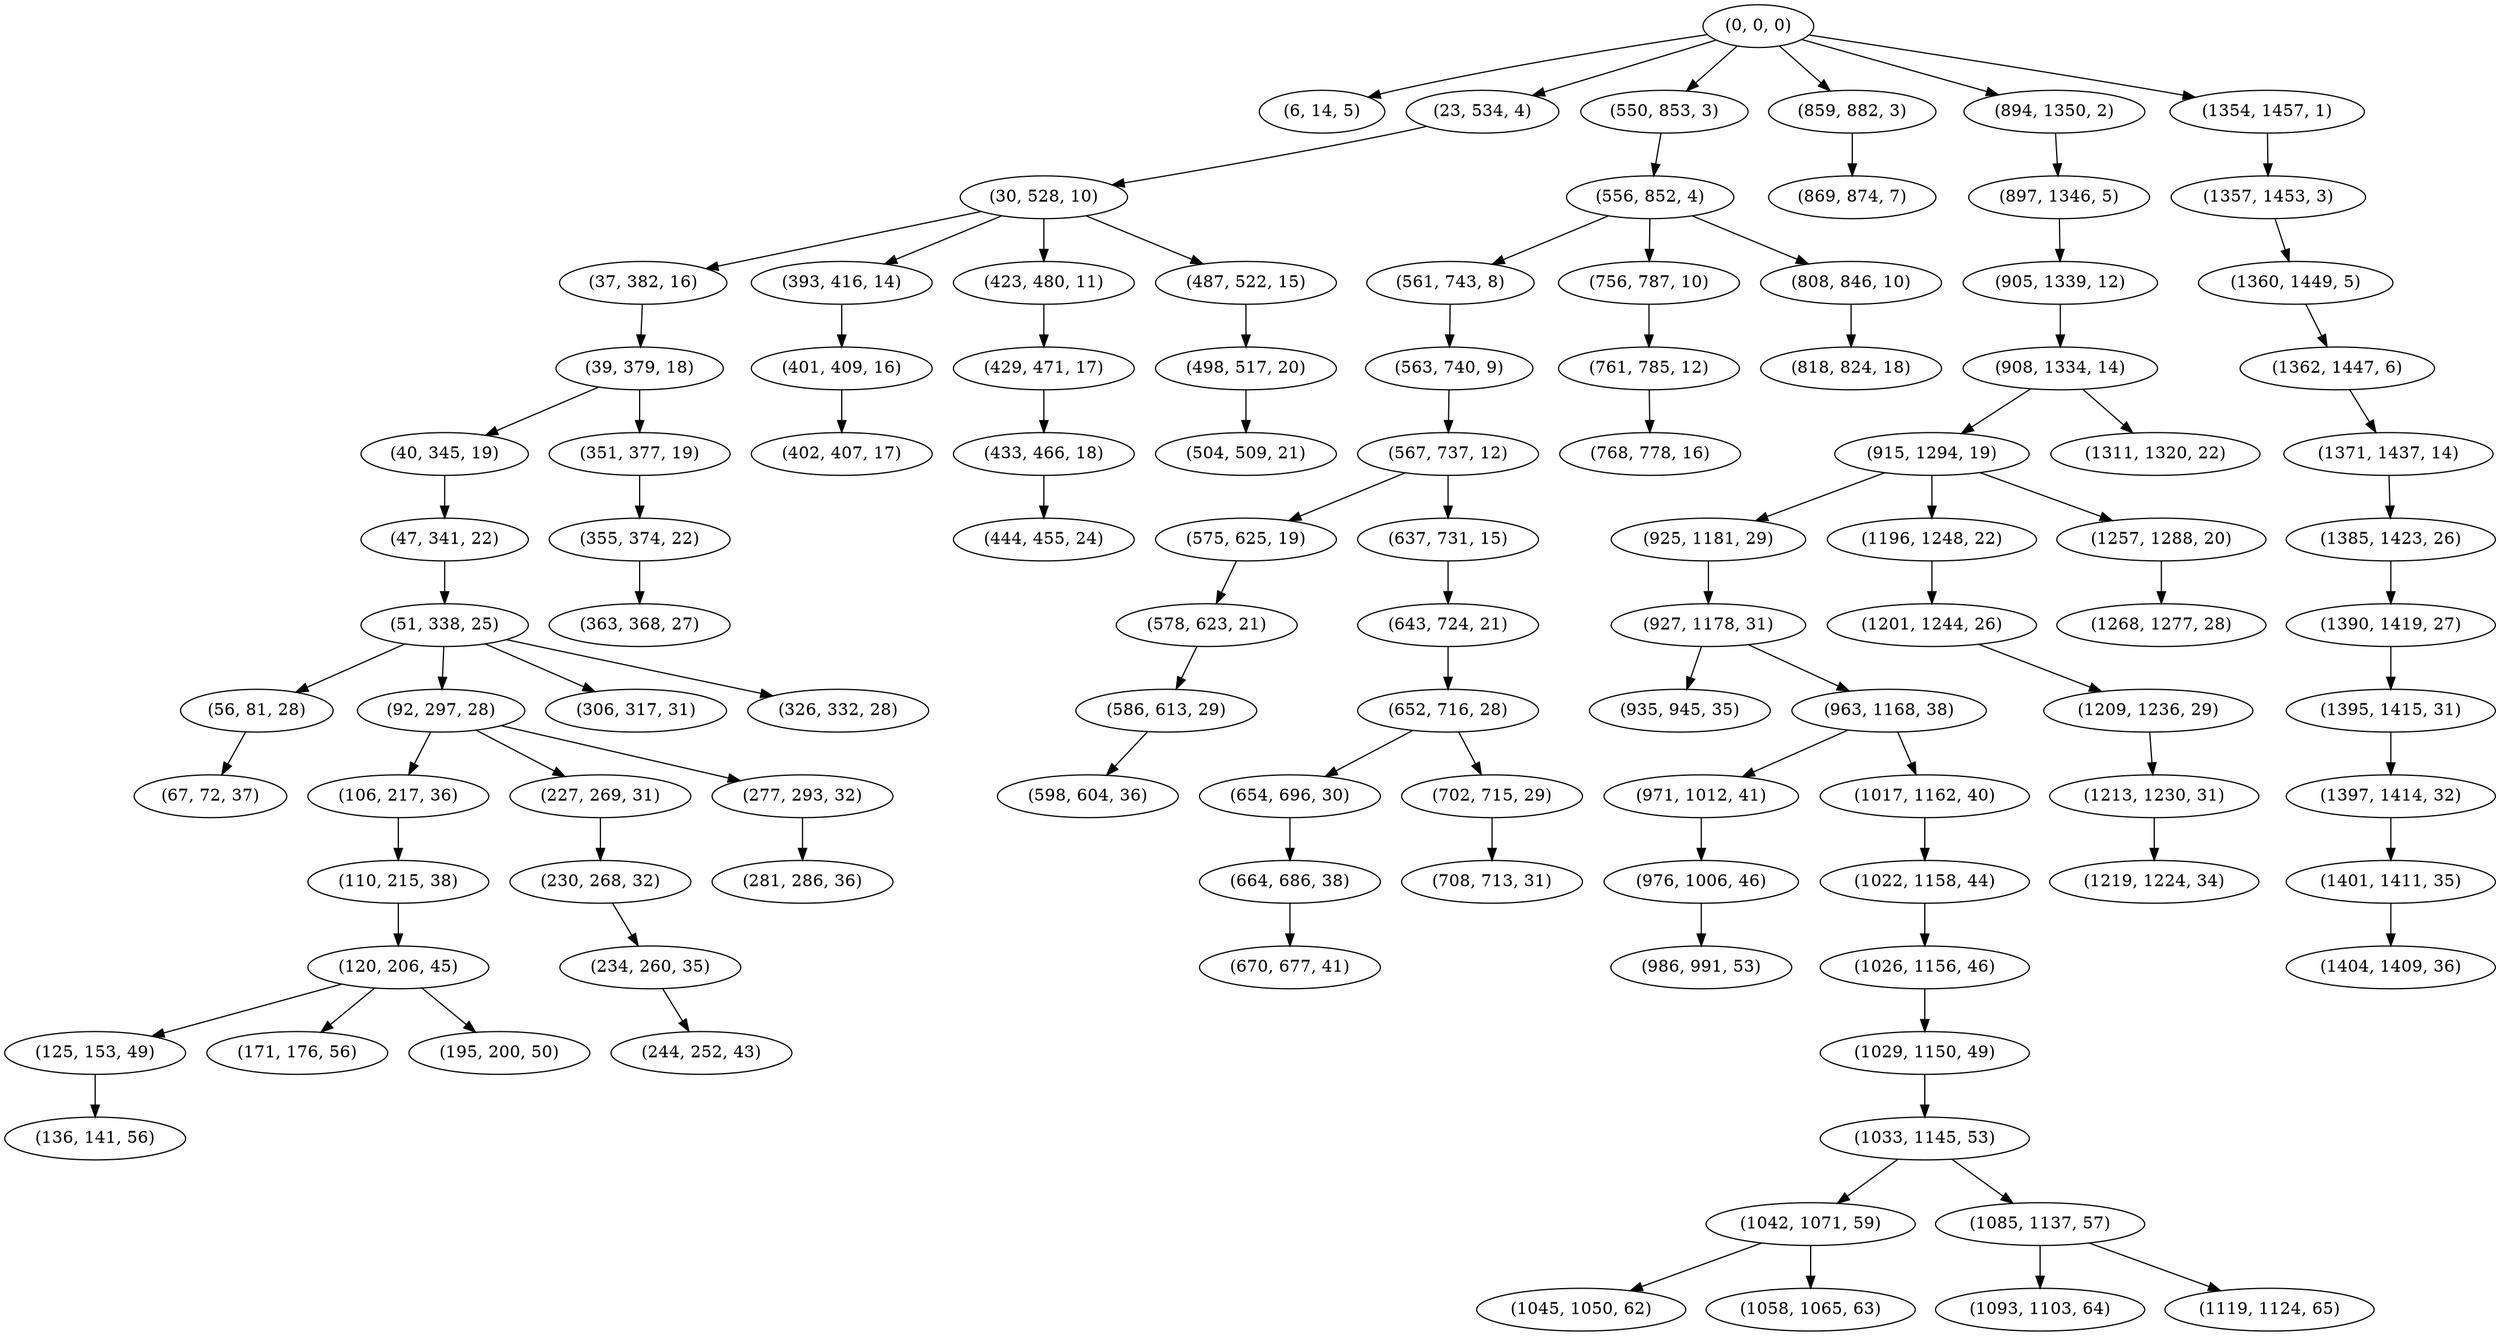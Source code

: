 digraph tree {
    "(0, 0, 0)";
    "(6, 14, 5)";
    "(23, 534, 4)";
    "(30, 528, 10)";
    "(37, 382, 16)";
    "(39, 379, 18)";
    "(40, 345, 19)";
    "(47, 341, 22)";
    "(51, 338, 25)";
    "(56, 81, 28)";
    "(67, 72, 37)";
    "(92, 297, 28)";
    "(106, 217, 36)";
    "(110, 215, 38)";
    "(120, 206, 45)";
    "(125, 153, 49)";
    "(136, 141, 56)";
    "(171, 176, 56)";
    "(195, 200, 50)";
    "(227, 269, 31)";
    "(230, 268, 32)";
    "(234, 260, 35)";
    "(244, 252, 43)";
    "(277, 293, 32)";
    "(281, 286, 36)";
    "(306, 317, 31)";
    "(326, 332, 28)";
    "(351, 377, 19)";
    "(355, 374, 22)";
    "(363, 368, 27)";
    "(393, 416, 14)";
    "(401, 409, 16)";
    "(402, 407, 17)";
    "(423, 480, 11)";
    "(429, 471, 17)";
    "(433, 466, 18)";
    "(444, 455, 24)";
    "(487, 522, 15)";
    "(498, 517, 20)";
    "(504, 509, 21)";
    "(550, 853, 3)";
    "(556, 852, 4)";
    "(561, 743, 8)";
    "(563, 740, 9)";
    "(567, 737, 12)";
    "(575, 625, 19)";
    "(578, 623, 21)";
    "(586, 613, 29)";
    "(598, 604, 36)";
    "(637, 731, 15)";
    "(643, 724, 21)";
    "(652, 716, 28)";
    "(654, 696, 30)";
    "(664, 686, 38)";
    "(670, 677, 41)";
    "(702, 715, 29)";
    "(708, 713, 31)";
    "(756, 787, 10)";
    "(761, 785, 12)";
    "(768, 778, 16)";
    "(808, 846, 10)";
    "(818, 824, 18)";
    "(859, 882, 3)";
    "(869, 874, 7)";
    "(894, 1350, 2)";
    "(897, 1346, 5)";
    "(905, 1339, 12)";
    "(908, 1334, 14)";
    "(915, 1294, 19)";
    "(925, 1181, 29)";
    "(927, 1178, 31)";
    "(935, 945, 35)";
    "(963, 1168, 38)";
    "(971, 1012, 41)";
    "(976, 1006, 46)";
    "(986, 991, 53)";
    "(1017, 1162, 40)";
    "(1022, 1158, 44)";
    "(1026, 1156, 46)";
    "(1029, 1150, 49)";
    "(1033, 1145, 53)";
    "(1042, 1071, 59)";
    "(1045, 1050, 62)";
    "(1058, 1065, 63)";
    "(1085, 1137, 57)";
    "(1093, 1103, 64)";
    "(1119, 1124, 65)";
    "(1196, 1248, 22)";
    "(1201, 1244, 26)";
    "(1209, 1236, 29)";
    "(1213, 1230, 31)";
    "(1219, 1224, 34)";
    "(1257, 1288, 20)";
    "(1268, 1277, 28)";
    "(1311, 1320, 22)";
    "(1354, 1457, 1)";
    "(1357, 1453, 3)";
    "(1360, 1449, 5)";
    "(1362, 1447, 6)";
    "(1371, 1437, 14)";
    "(1385, 1423, 26)";
    "(1390, 1419, 27)";
    "(1395, 1415, 31)";
    "(1397, 1414, 32)";
    "(1401, 1411, 35)";
    "(1404, 1409, 36)";
    "(0, 0, 0)" -> "(6, 14, 5)";
    "(0, 0, 0)" -> "(23, 534, 4)";
    "(0, 0, 0)" -> "(550, 853, 3)";
    "(0, 0, 0)" -> "(859, 882, 3)";
    "(0, 0, 0)" -> "(894, 1350, 2)";
    "(0, 0, 0)" -> "(1354, 1457, 1)";
    "(23, 534, 4)" -> "(30, 528, 10)";
    "(30, 528, 10)" -> "(37, 382, 16)";
    "(30, 528, 10)" -> "(393, 416, 14)";
    "(30, 528, 10)" -> "(423, 480, 11)";
    "(30, 528, 10)" -> "(487, 522, 15)";
    "(37, 382, 16)" -> "(39, 379, 18)";
    "(39, 379, 18)" -> "(40, 345, 19)";
    "(39, 379, 18)" -> "(351, 377, 19)";
    "(40, 345, 19)" -> "(47, 341, 22)";
    "(47, 341, 22)" -> "(51, 338, 25)";
    "(51, 338, 25)" -> "(56, 81, 28)";
    "(51, 338, 25)" -> "(92, 297, 28)";
    "(51, 338, 25)" -> "(306, 317, 31)";
    "(51, 338, 25)" -> "(326, 332, 28)";
    "(56, 81, 28)" -> "(67, 72, 37)";
    "(92, 297, 28)" -> "(106, 217, 36)";
    "(92, 297, 28)" -> "(227, 269, 31)";
    "(92, 297, 28)" -> "(277, 293, 32)";
    "(106, 217, 36)" -> "(110, 215, 38)";
    "(110, 215, 38)" -> "(120, 206, 45)";
    "(120, 206, 45)" -> "(125, 153, 49)";
    "(120, 206, 45)" -> "(171, 176, 56)";
    "(120, 206, 45)" -> "(195, 200, 50)";
    "(125, 153, 49)" -> "(136, 141, 56)";
    "(227, 269, 31)" -> "(230, 268, 32)";
    "(230, 268, 32)" -> "(234, 260, 35)";
    "(234, 260, 35)" -> "(244, 252, 43)";
    "(277, 293, 32)" -> "(281, 286, 36)";
    "(351, 377, 19)" -> "(355, 374, 22)";
    "(355, 374, 22)" -> "(363, 368, 27)";
    "(393, 416, 14)" -> "(401, 409, 16)";
    "(401, 409, 16)" -> "(402, 407, 17)";
    "(423, 480, 11)" -> "(429, 471, 17)";
    "(429, 471, 17)" -> "(433, 466, 18)";
    "(433, 466, 18)" -> "(444, 455, 24)";
    "(487, 522, 15)" -> "(498, 517, 20)";
    "(498, 517, 20)" -> "(504, 509, 21)";
    "(550, 853, 3)" -> "(556, 852, 4)";
    "(556, 852, 4)" -> "(561, 743, 8)";
    "(556, 852, 4)" -> "(756, 787, 10)";
    "(556, 852, 4)" -> "(808, 846, 10)";
    "(561, 743, 8)" -> "(563, 740, 9)";
    "(563, 740, 9)" -> "(567, 737, 12)";
    "(567, 737, 12)" -> "(575, 625, 19)";
    "(567, 737, 12)" -> "(637, 731, 15)";
    "(575, 625, 19)" -> "(578, 623, 21)";
    "(578, 623, 21)" -> "(586, 613, 29)";
    "(586, 613, 29)" -> "(598, 604, 36)";
    "(637, 731, 15)" -> "(643, 724, 21)";
    "(643, 724, 21)" -> "(652, 716, 28)";
    "(652, 716, 28)" -> "(654, 696, 30)";
    "(652, 716, 28)" -> "(702, 715, 29)";
    "(654, 696, 30)" -> "(664, 686, 38)";
    "(664, 686, 38)" -> "(670, 677, 41)";
    "(702, 715, 29)" -> "(708, 713, 31)";
    "(756, 787, 10)" -> "(761, 785, 12)";
    "(761, 785, 12)" -> "(768, 778, 16)";
    "(808, 846, 10)" -> "(818, 824, 18)";
    "(859, 882, 3)" -> "(869, 874, 7)";
    "(894, 1350, 2)" -> "(897, 1346, 5)";
    "(897, 1346, 5)" -> "(905, 1339, 12)";
    "(905, 1339, 12)" -> "(908, 1334, 14)";
    "(908, 1334, 14)" -> "(915, 1294, 19)";
    "(908, 1334, 14)" -> "(1311, 1320, 22)";
    "(915, 1294, 19)" -> "(925, 1181, 29)";
    "(915, 1294, 19)" -> "(1196, 1248, 22)";
    "(915, 1294, 19)" -> "(1257, 1288, 20)";
    "(925, 1181, 29)" -> "(927, 1178, 31)";
    "(927, 1178, 31)" -> "(935, 945, 35)";
    "(927, 1178, 31)" -> "(963, 1168, 38)";
    "(963, 1168, 38)" -> "(971, 1012, 41)";
    "(963, 1168, 38)" -> "(1017, 1162, 40)";
    "(971, 1012, 41)" -> "(976, 1006, 46)";
    "(976, 1006, 46)" -> "(986, 991, 53)";
    "(1017, 1162, 40)" -> "(1022, 1158, 44)";
    "(1022, 1158, 44)" -> "(1026, 1156, 46)";
    "(1026, 1156, 46)" -> "(1029, 1150, 49)";
    "(1029, 1150, 49)" -> "(1033, 1145, 53)";
    "(1033, 1145, 53)" -> "(1042, 1071, 59)";
    "(1033, 1145, 53)" -> "(1085, 1137, 57)";
    "(1042, 1071, 59)" -> "(1045, 1050, 62)";
    "(1042, 1071, 59)" -> "(1058, 1065, 63)";
    "(1085, 1137, 57)" -> "(1093, 1103, 64)";
    "(1085, 1137, 57)" -> "(1119, 1124, 65)";
    "(1196, 1248, 22)" -> "(1201, 1244, 26)";
    "(1201, 1244, 26)" -> "(1209, 1236, 29)";
    "(1209, 1236, 29)" -> "(1213, 1230, 31)";
    "(1213, 1230, 31)" -> "(1219, 1224, 34)";
    "(1257, 1288, 20)" -> "(1268, 1277, 28)";
    "(1354, 1457, 1)" -> "(1357, 1453, 3)";
    "(1357, 1453, 3)" -> "(1360, 1449, 5)";
    "(1360, 1449, 5)" -> "(1362, 1447, 6)";
    "(1362, 1447, 6)" -> "(1371, 1437, 14)";
    "(1371, 1437, 14)" -> "(1385, 1423, 26)";
    "(1385, 1423, 26)" -> "(1390, 1419, 27)";
    "(1390, 1419, 27)" -> "(1395, 1415, 31)";
    "(1395, 1415, 31)" -> "(1397, 1414, 32)";
    "(1397, 1414, 32)" -> "(1401, 1411, 35)";
    "(1401, 1411, 35)" -> "(1404, 1409, 36)";
}
